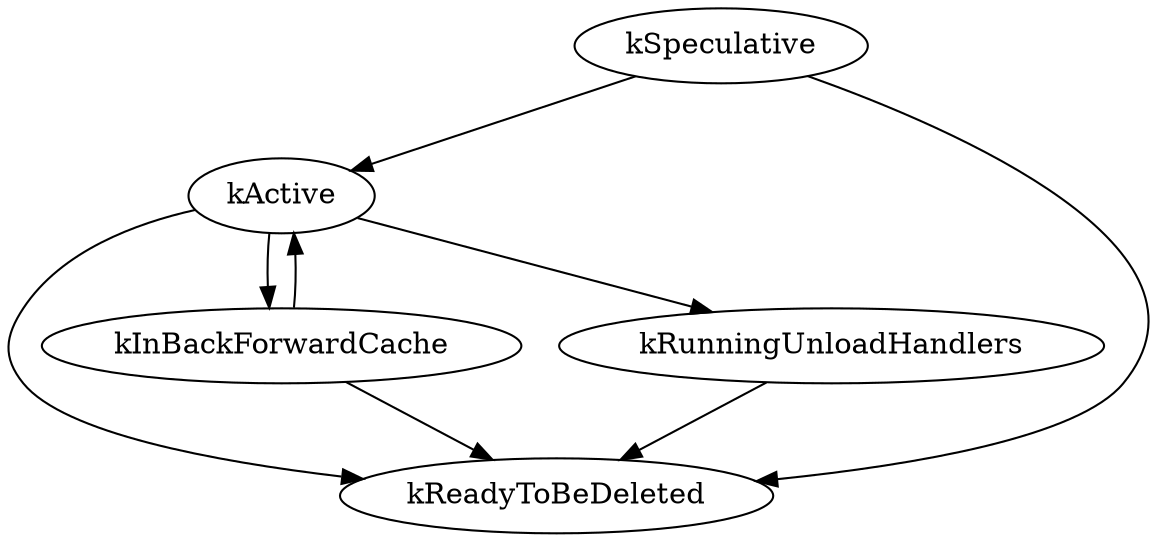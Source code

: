 // Generated with https://crrev.com/c/2220116 and:
//   python3 tools/state_transitions/state_graph.py content/browser/frame_host/render_frame_host_impl.cc LifecycleState
//
// See tools/state_transitions/README.md
digraph createflow {
  kSpeculative -> {kActive, kReadyToBeDeleted};
  kActive -> {kInBackForwardCache, kRunningUnloadHandlers, kReadyToBeDeleted};
  kInBackForwardCache -> {kActive, kReadyToBeDeleted};
  kRunningUnloadHandlers -> {kReadyToBeDeleted};
  kReadyToBeDeleted -> {};
}
